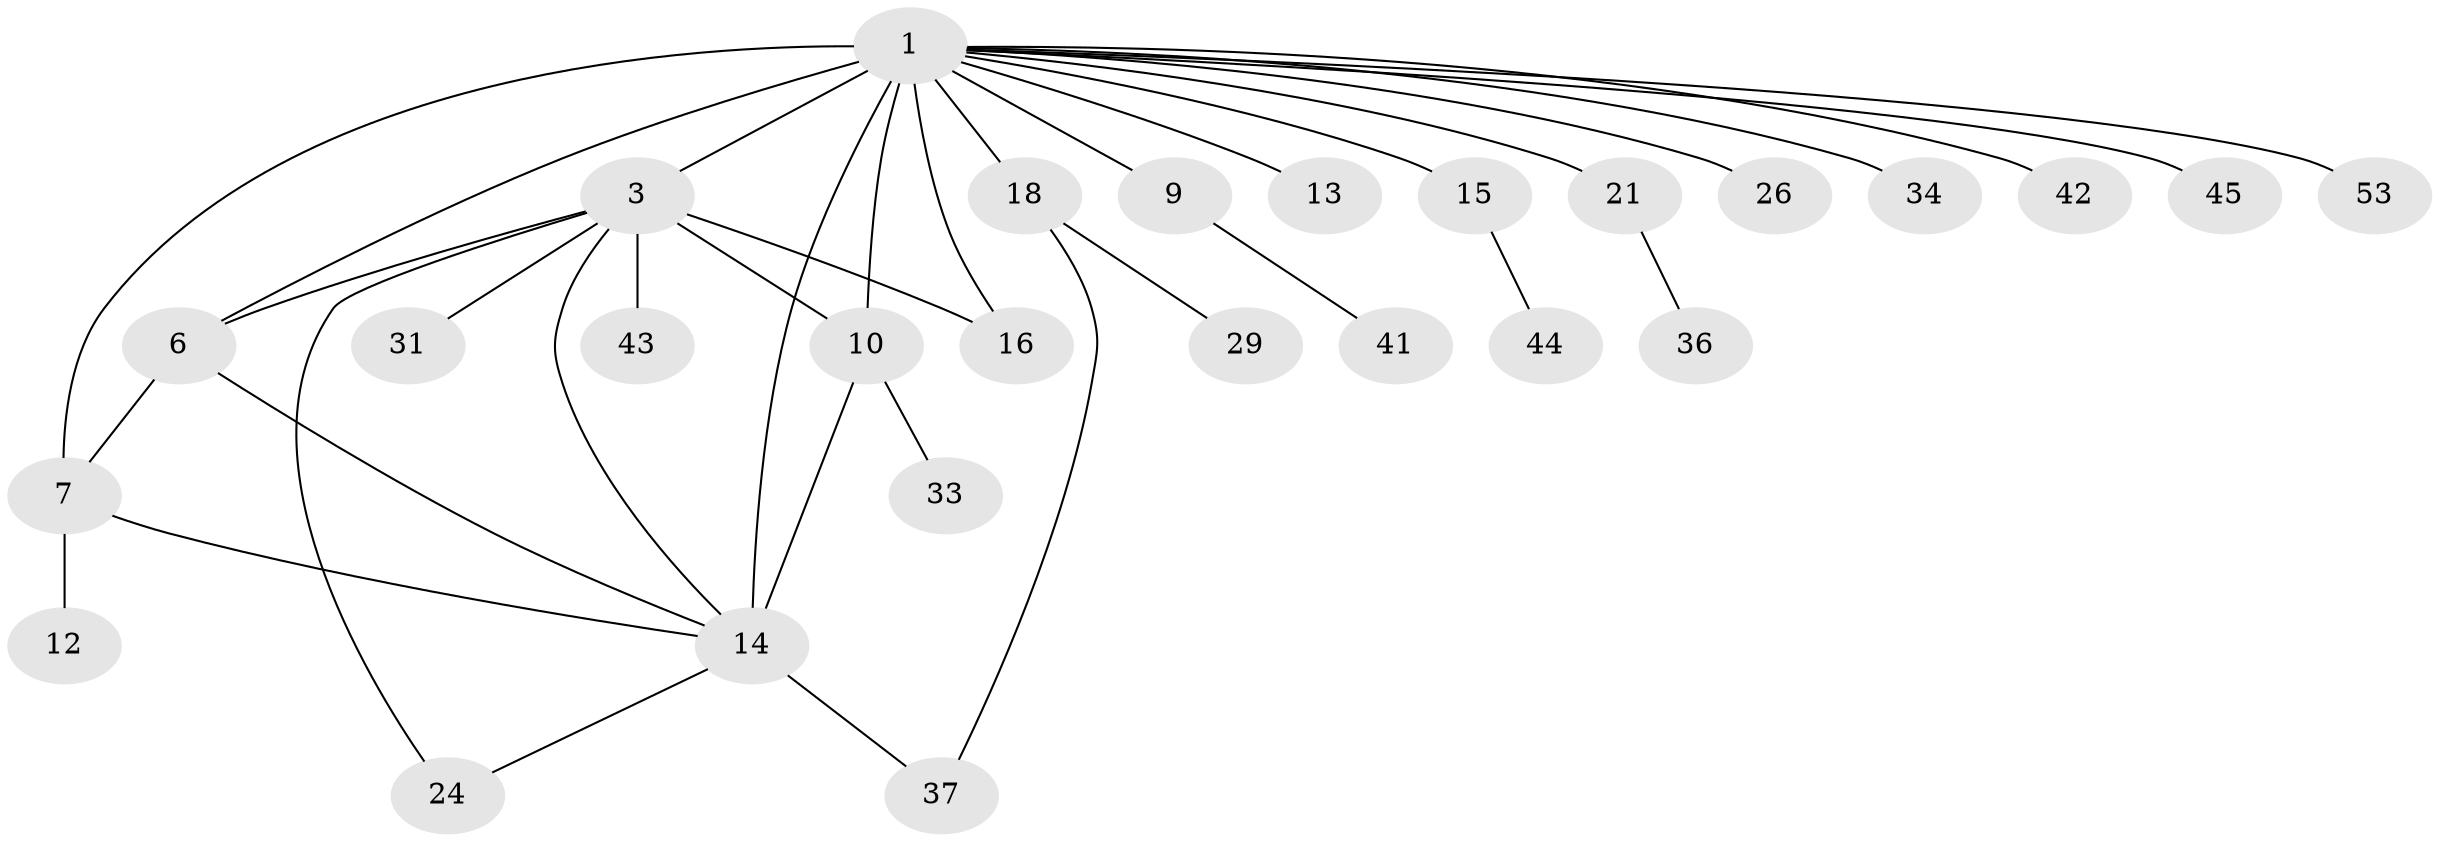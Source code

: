 // original degree distribution, {7: 0.037037037037037035, 14: 0.037037037037037035, 13: 0.018518518518518517, 8: 0.018518518518518517, 4: 0.09259259259259259, 1: 0.35185185185185186, 3: 0.07407407407407407, 5: 0.037037037037037035, 2: 0.2777777777777778, 6: 0.05555555555555555}
// Generated by graph-tools (version 1.1) at 2025/14/03/09/25 04:14:36]
// undirected, 27 vertices, 36 edges
graph export_dot {
graph [start="1"]
  node [color=gray90,style=filled];
  1 [super="+11+2"];
  3;
  6;
  7 [super="+40+22+38"];
  9;
  10 [super="+25"];
  12;
  13;
  14 [super="+19+30"];
  15;
  16;
  18 [super="+27+28"];
  21 [super="+23"];
  24;
  26;
  29 [super="+35"];
  31;
  33;
  34;
  36 [super="+51"];
  37 [super="+39"];
  41;
  42 [super="+48"];
  43;
  44;
  45;
  53;
  1 -- 3 [weight=5];
  1 -- 6;
  1 -- 7 [weight=3];
  1 -- 9 [weight=2];
  1 -- 10 [weight=2];
  1 -- 13;
  1 -- 14 [weight=3];
  1 -- 15;
  1 -- 16 [weight=2];
  1 -- 18 [weight=2];
  1 -- 21 [weight=2];
  1 -- 26;
  1 -- 34;
  1 -- 42;
  1 -- 45;
  1 -- 53;
  3 -- 6;
  3 -- 10;
  3 -- 16;
  3 -- 24;
  3 -- 31;
  3 -- 43;
  3 -- 14;
  6 -- 7;
  6 -- 14;
  7 -- 12;
  7 -- 14;
  9 -- 41;
  10 -- 33;
  10 -- 14;
  14 -- 37;
  14 -- 24;
  15 -- 44;
  18 -- 29;
  18 -- 37;
  21 -- 36;
}
